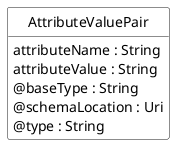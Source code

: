 @startuml
hide circle
hide methods
hide stereotype
show <<Enumeration>> stereotype
skinparam class {
   BackgroundColor<<Enumeration>> #E6F5F7
   BackgroundColor<<Ref>> #FFFFE0
   BackgroundColor<<Pivot>> #FFFFFFF
   BackgroundColor<<SimpleType>> #E2F0DA
   BackgroundColor #FCF2E3
}

class AttributeValuePair <<Pivot>> {
    attributeName : String
    attributeValue : String
    @baseType : String
    @schemaLocation : Uri
    @type : String
}


@enduml